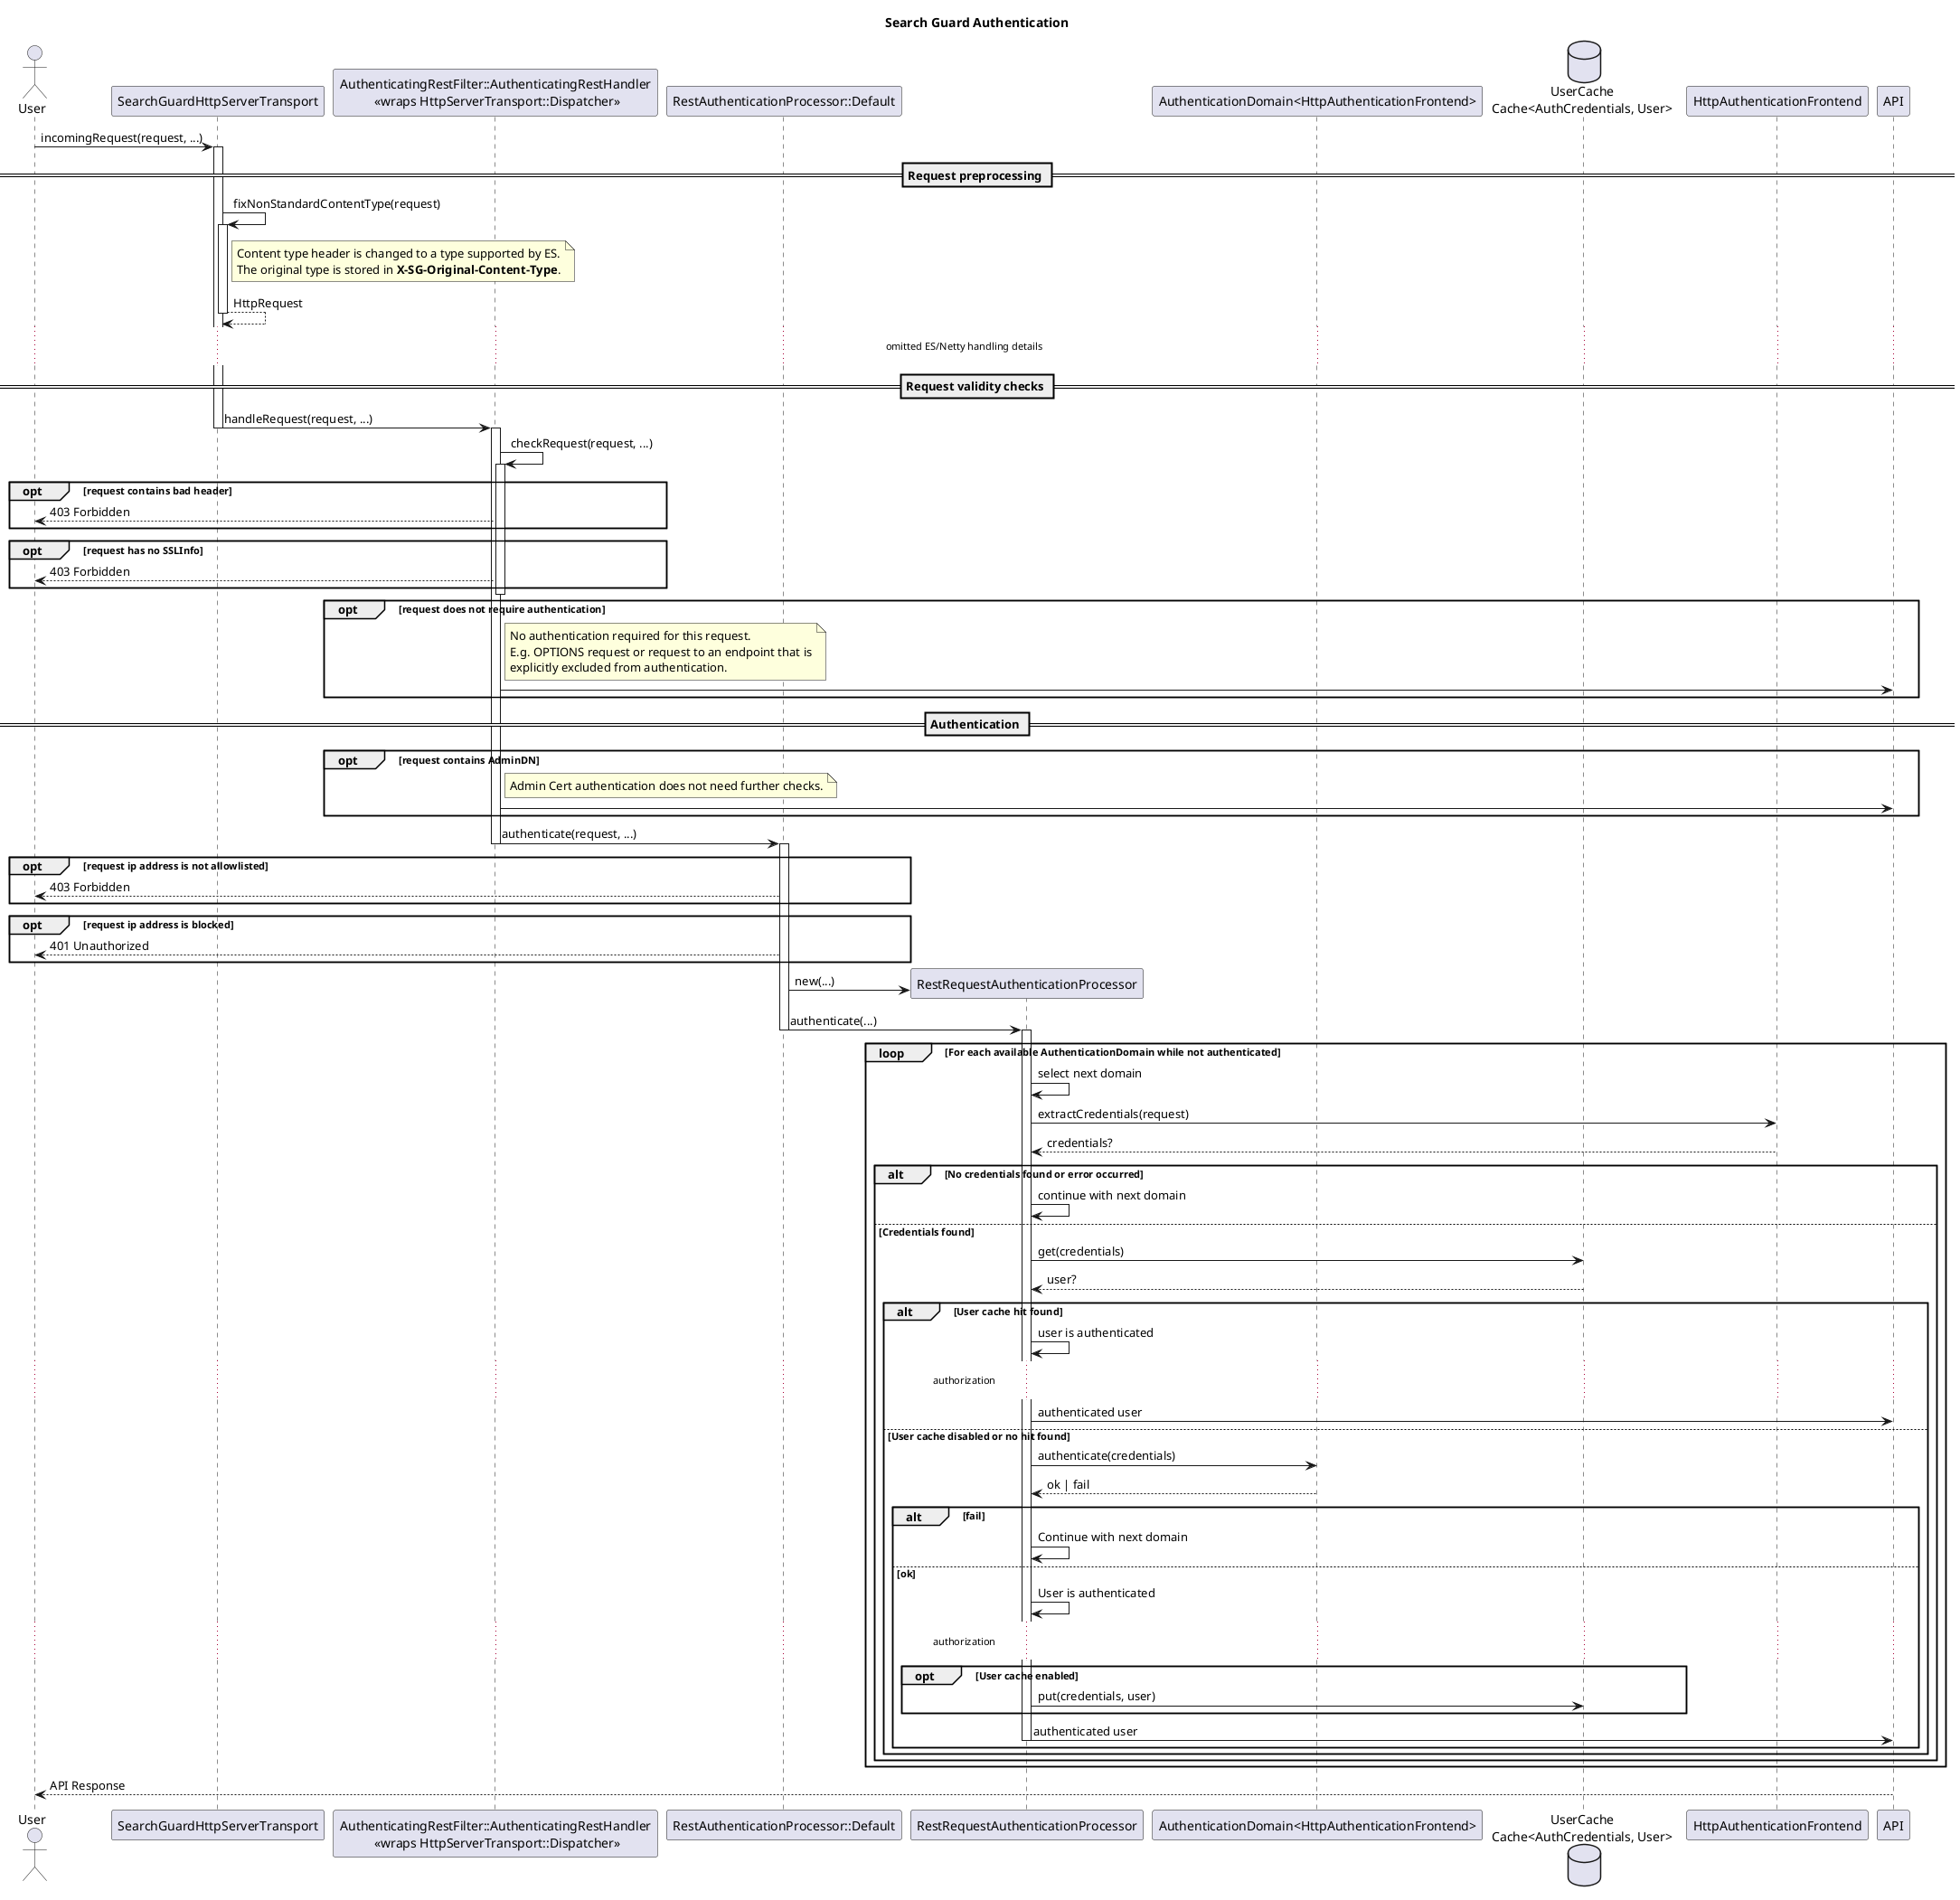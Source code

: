 @startuml

title Search Guard Authentication

actor "User" as User

participant SearchGuardHttpServerTransport
participant "AuthenticatingRestFilter::AuthenticatingRestHandler\n <<wraps HttpServerTransport::Dispatcher>>" as AuthenticatingRestHandler
participant "RestAuthenticationProcessor::Default" as RestAuthenticationProcessor
participant RestRequestAuthenticationProcessor
participant "AuthenticationDomain<HttpAuthenticationFrontend>" as AuthenticationDomain
database "UserCache\nCache<AuthCredentials, User>" as UserCache
participant HttpAuthenticationFrontend
participant API

User -> SearchGuardHttpServerTransport: incomingRequest(request, ...)
activate SearchGuardHttpServerTransport

== Request preprocessing ==

SearchGuardHttpServerTransport -> SearchGuardHttpServerTransport: fixNonStandardContentType(request)
activate SearchGuardHttpServerTransport
note right of SearchGuardHttpServerTransport
  Content type header is changed to a type supported by ES.
  The original type is stored in **X-SG-Original-Content-Type**.
end note
SearchGuardHttpServerTransport --> SearchGuardHttpServerTransport: HttpRequest
deactivate SearchGuardHttpServerTransport

... omitted ES/Netty handling details ...

== Request validity checks ==

SearchGuardHttpServerTransport -> AuthenticatingRestHandler: handleRequest(request, ...)

deactivate SearchGuardHttpServerTransport

activate AuthenticatingRestHandler
AuthenticatingRestHandler -> AuthenticatingRestHandler: checkRequest(request, ...)
activate AuthenticatingRestHandler
opt request contains bad header
    AuthenticatingRestHandler --> User: 403 Forbidden
end
opt request has no SSLInfo
    AuthenticatingRestHandler --> User: 403 Forbidden
end
deactivate AuthenticatingRestHandler

opt request does not require authentication
    note right of AuthenticatingRestHandler
        No authentication required for this request.
        E.g. OPTIONS request or request to an endpoint that is
        explicitly excluded from authentication.
    end note
    AuthenticatingRestHandler -> API
end

== Authentication ==

opt request contains AdminDN
    note right of AuthenticatingRestHandler
        Admin Cert authentication does not need further checks.
    end note
    AuthenticatingRestHandler -> API
end

AuthenticatingRestHandler -> RestAuthenticationProcessor: authenticate(request, ...)

deactivate AuthenticatingRestHandler

activate RestAuthenticationProcessor
opt request ip address is not allowlisted
    RestAuthenticationProcessor --> User: 403 Forbidden
end
opt request ip address is blocked
    RestAuthenticationProcessor --> User: 401 Unauthorized
end
deactivate AuthenticatingRestHandler

create RestRequestAuthenticationProcessor
RestAuthenticationProcessor -> RestRequestAuthenticationProcessor: new(...)

RestAuthenticationProcessor -> RestRequestAuthenticationProcessor: authenticate(...)
deactivate RestAuthenticationProcessor

activate RestRequestAuthenticationProcessor


loop For each available AuthenticationDomain while not authenticated
    RestRequestAuthenticationProcessor -> RestRequestAuthenticationProcessor: select next domain

    RestRequestAuthenticationProcessor -> HttpAuthenticationFrontend: extractCredentials(request)
    HttpAuthenticationFrontend --> RestRequestAuthenticationProcessor: credentials?

    alt No credentials found or error occurred
        RestRequestAuthenticationProcessor -> RestRequestAuthenticationProcessor: continue with next domain
    else Credentials found
        RestRequestAuthenticationProcessor -> UserCache: get(credentials)
        UserCache --> RestRequestAuthenticationProcessor: user?
        alt User cache hit found
            RestRequestAuthenticationProcessor -> RestRequestAuthenticationProcessor: user is authenticated
            ... authorization ...
            RestRequestAuthenticationProcessor -> API: authenticated user
        else User cache disabled or no hit found
            RestRequestAuthenticationProcessor -> AuthenticationDomain: authenticate(credentials)
            AuthenticationDomain --> RestRequestAuthenticationProcessor: ok | fail
            alt fail
                RestRequestAuthenticationProcessor -> RestRequestAuthenticationProcessor: Continue with next domain
            else ok
                RestRequestAuthenticationProcessor -> RestRequestAuthenticationProcessor: User is authenticated
                ... authorization ...
                opt User cache enabled
                    RestRequestAuthenticationProcessor -> UserCache: put(credentials, user)
                end
                RestRequestAuthenticationProcessor -> API: authenticated user
                deactivate RestRequestAuthenticationProcessor
            end alt
        end alt
    end alt
end loop





deactivate RestRequestAuthenticationProcessor

API --> User: API Response

@enduml
